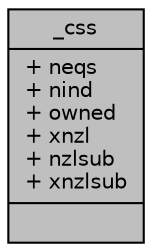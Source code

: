 digraph "_css"
{
  edge [fontname="Helvetica",fontsize="10",labelfontname="Helvetica",labelfontsize="10"];
  node [fontname="Helvetica",fontsize="10",shape=record];
  Node1 [label="{_css\n|+ neqs\l+ nind\l+ owned\l+ xnzl\l+ nzlsub\l+ xnzlsub\l|}",height=0.2,width=0.4,color="black", fillcolor="grey75", style="filled" fontcolor="black"];
}
